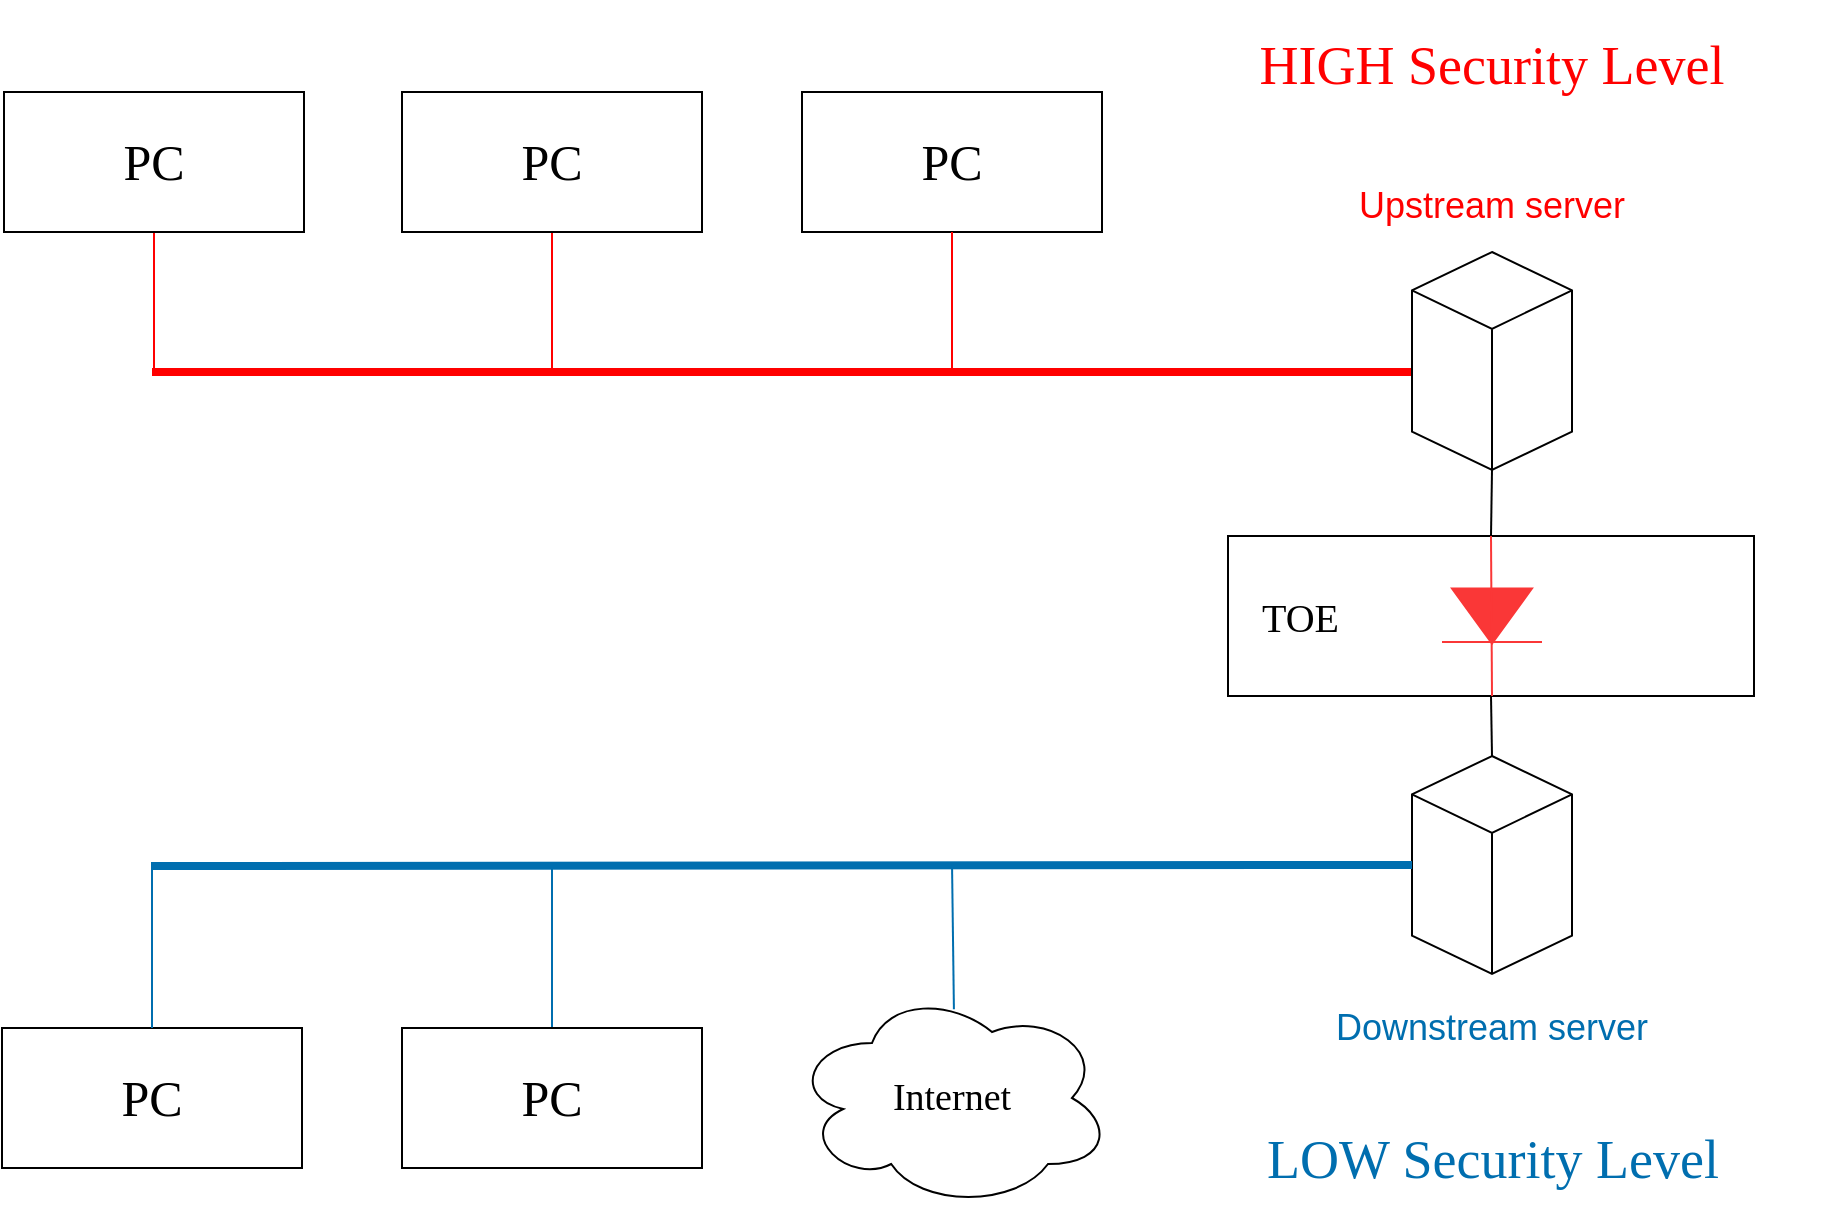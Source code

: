 <mxfile version="24.4.4" type="device">
  <diagram name="1 oldal" id="6zQTtP4uaLJA1BLp3F3S">
    <mxGraphModel dx="1500" dy="809" grid="1" gridSize="10" guides="1" tooltips="1" connect="1" arrows="1" fold="1" page="1" pageScale="1" pageWidth="1169" pageHeight="827" background="none" math="0" shadow="0">
      <root>
        <mxCell id="0" />
        <mxCell id="1" parent="0" />
        <mxCell id="jjP7BGZga-dTE0e2yt80-4" value="" style="endArrow=none;html=1;rounded=0;entryX=0.5;entryY=1;entryDx=0;entryDy=0;fontColor=default;fillColor=#1ba1e2;strokeColor=#ff0000;" parent="1" target="jjP7BGZga-dTE0e2yt80-49" edge="1">
          <mxGeometry width="50" height="50" relative="1" as="geometry">
            <mxPoint x="241" y="288" as="sourcePoint" />
            <mxPoint x="241" y="168" as="targetPoint" />
            <Array as="points" />
          </mxGeometry>
        </mxCell>
        <mxCell id="jjP7BGZga-dTE0e2yt80-5" value="" style="endArrow=none;html=1;rounded=0;fontColor=default;fillColor=#1ba1e2;strokeColor=#ff0000;strokeWidth=4;" parent="1" edge="1">
          <mxGeometry width="50" height="50" relative="1" as="geometry">
            <mxPoint x="240" y="288" as="sourcePoint" />
            <mxPoint x="880" y="288" as="targetPoint" />
            <Array as="points" />
          </mxGeometry>
        </mxCell>
        <mxCell id="jjP7BGZga-dTE0e2yt80-6" value="" style="endArrow=none;html=1;rounded=0;entryX=0.5;entryY=1;entryDx=0;entryDy=0;fontColor=default;fillColor=#1ba1e2;strokeColor=#ff0000;" parent="1" target="jjP7BGZga-dTE0e2yt80-48" edge="1">
          <mxGeometry width="50" height="50" relative="1" as="geometry">
            <mxPoint x="440" y="288" as="sourcePoint" />
            <mxPoint x="440" y="168" as="targetPoint" />
            <Array as="points" />
          </mxGeometry>
        </mxCell>
        <mxCell id="jjP7BGZga-dTE0e2yt80-9" value="&lt;font style=&quot;font-size: 19px;&quot; face=&quot;Verdana&quot;&gt;Internet&lt;/font&gt;" style="ellipse;shape=cloud;whiteSpace=wrap;html=1;fillColor=default;fontColor=default;" parent="1" vertex="1">
          <mxGeometry x="560" y="596" width="160" height="110" as="geometry" />
        </mxCell>
        <mxCell id="jjP7BGZga-dTE0e2yt80-12" value="" style="html=1;whiteSpace=wrap;shape=isoCube2;backgroundOutline=1;isoAngle=15;fontColor=default;" parent="1" vertex="1">
          <mxGeometry x="870" y="228" width="80" height="109" as="geometry" />
        </mxCell>
        <mxCell id="jjP7BGZga-dTE0e2yt80-13" value="&lt;font color=&quot;#ff0000&quot; style=&quot;font-size: 18px;&quot;&gt;Upstream server&lt;/font&gt;" style="text;html=1;whiteSpace=wrap;overflow=hidden;rounded=0;align=center;textShadow=0;labelBorderColor=none;labelBackgroundColor=none;fontColor=default;" parent="1" vertex="1">
          <mxGeometry x="805" y="188" width="210" height="30" as="geometry" />
        </mxCell>
        <mxCell id="jjP7BGZga-dTE0e2yt80-21" value="&lt;font style=&quot;font-size: 20px;&quot;&gt;&lt;font style=&quot;font-size: 20px;&quot; face=&quot;Verdana&quot;&gt;&amp;nbsp; &amp;nbsp;&lt;/font&gt;&lt;span style=&quot;font-family: Verdana; background-color: initial;&quot;&gt;&lt;font style=&quot;font-size: 20px;&quot;&gt;TOE&lt;/font&gt;&lt;/span&gt;&lt;/font&gt;" style="rounded=0;whiteSpace=wrap;html=1;align=left;" parent="1" vertex="1">
          <mxGeometry x="778" y="370" width="263" height="80" as="geometry" />
        </mxCell>
        <mxCell id="jjP7BGZga-dTE0e2yt80-26" value="" style="endArrow=none;html=1;rounded=0;exitX=0.5;exitY=0;exitDx=0;exitDy=0;exitPerimeter=0;entryX=0.5;entryY=1;entryDx=0;entryDy=0;" parent="1" source="jjP7BGZga-dTE0e2yt80-27" target="jjP7BGZga-dTE0e2yt80-21" edge="1">
          <mxGeometry width="50" height="50" relative="1" as="geometry">
            <mxPoint x="920" y="531" as="sourcePoint" />
            <mxPoint x="915" y="461" as="targetPoint" />
          </mxGeometry>
        </mxCell>
        <mxCell id="jjP7BGZga-dTE0e2yt80-27" value="" style="html=1;whiteSpace=wrap;shape=isoCube2;backgroundOutline=1;isoAngle=15;fontColor=default;" parent="1" vertex="1">
          <mxGeometry x="870" y="480" width="80" height="109" as="geometry" />
        </mxCell>
        <mxCell id="jjP7BGZga-dTE0e2yt80-29" value="" style="endArrow=none;html=1;rounded=0;strokeColor=#006eaf;entryX=0;entryY=0.5;entryDx=0;entryDy=0;entryPerimeter=0;strokeWidth=4;" parent="1" target="jjP7BGZga-dTE0e2yt80-27" edge="1">
          <mxGeometry width="50" height="50" relative="1" as="geometry">
            <mxPoint x="240" y="535" as="sourcePoint" />
            <mxPoint x="920" y="620" as="targetPoint" />
          </mxGeometry>
        </mxCell>
        <mxCell id="jjP7BGZga-dTE0e2yt80-30" value="&lt;font color=&quot;#006eaf&quot; style=&quot;font-size: 18px;&quot;&gt;Downstream server&lt;/font&gt;" style="text;html=1;whiteSpace=wrap;overflow=hidden;rounded=0;align=center;" parent="1" vertex="1">
          <mxGeometry x="790" y="599" width="240" height="30" as="geometry" />
        </mxCell>
        <mxCell id="jjP7BGZga-dTE0e2yt80-33" value="" style="triangle;whiteSpace=wrap;html=1;rotation=90;strokeColor=#FA3737;gradientColor=none;fillColor=#FA3737;shadow=0;rounded=0;" parent="1" vertex="1">
          <mxGeometry x="896.25" y="390" width="27.5" height="40" as="geometry" />
        </mxCell>
        <mxCell id="jjP7BGZga-dTE0e2yt80-35" value="" style="endArrow=none;html=1;rounded=0;strokeColor=#FA3737;" parent="1" edge="1">
          <mxGeometry width="50" height="50" relative="1" as="geometry">
            <mxPoint x="885" y="423" as="sourcePoint" />
            <mxPoint x="935" y="423" as="targetPoint" />
          </mxGeometry>
        </mxCell>
        <mxCell id="jjP7BGZga-dTE0e2yt80-39" value="" style="endArrow=none;html=1;rounded=0;strokeColor=#006eaf;exitX=0.506;exitY=0.097;exitDx=0;exitDy=0;exitPerimeter=0;" parent="1" source="jjP7BGZga-dTE0e2yt80-9" edge="1">
          <mxGeometry width="50" height="50" relative="1" as="geometry">
            <mxPoint x="640" y="617" as="sourcePoint" />
            <mxPoint x="640" y="533" as="targetPoint" />
          </mxGeometry>
        </mxCell>
        <mxCell id="jjP7BGZga-dTE0e2yt80-42" value="" style="endArrow=none;html=1;rounded=0;exitX=0.5;exitY=0;exitDx=0;exitDy=0;strokeColor=#006eaf;" parent="1" source="jjP7BGZga-dTE0e2yt80-43" edge="1">
          <mxGeometry width="50" height="50" relative="1" as="geometry">
            <mxPoint x="440" y="673" as="sourcePoint" />
            <mxPoint x="440" y="533" as="targetPoint" />
          </mxGeometry>
        </mxCell>
        <mxCell id="jjP7BGZga-dTE0e2yt80-43" value="&lt;font face=&quot;Verdana&quot;&gt;&lt;span style=&quot;font-size: 25px;&quot;&gt;PC&lt;/span&gt;&lt;/font&gt;" style="rounded=0;whiteSpace=wrap;html=1;fontColor=default;" parent="1" vertex="1">
          <mxGeometry x="365" y="616" width="150" height="70" as="geometry" />
        </mxCell>
        <mxCell id="jjP7BGZga-dTE0e2yt80-44" value="&lt;font face=&quot;Verdana&quot;&gt;&lt;span style=&quot;font-size: 25px;&quot;&gt;PC&lt;/span&gt;&lt;/font&gt;" style="rounded=0;whiteSpace=wrap;html=1;fontColor=default;" parent="1" vertex="1">
          <mxGeometry x="165" y="616" width="150" height="70" as="geometry" />
        </mxCell>
        <mxCell id="jjP7BGZga-dTE0e2yt80-45" value="" style="endArrow=none;html=1;rounded=0;strokeColor=#006eaf;exitX=0.5;exitY=0;exitDx=0;exitDy=0;endSize=6;startSize=6;" parent="1" source="jjP7BGZga-dTE0e2yt80-44" edge="1">
          <mxGeometry width="50" height="50" relative="1" as="geometry">
            <mxPoint x="240" y="673" as="sourcePoint" />
            <mxPoint x="240" y="533" as="targetPoint" />
          </mxGeometry>
        </mxCell>
        <mxCell id="jjP7BGZga-dTE0e2yt80-46" value="&lt;font color=&quot;#ff0000&quot; style=&quot;font-size: 27px;&quot; face=&quot;Verdana&quot;&gt;&lt;span style=&quot;&quot;&gt;HIGH Security Level&lt;/span&gt;&lt;/font&gt;" style="text;html=1;align=center;verticalAlign=middle;whiteSpace=wrap;rounded=0;" parent="1" vertex="1">
          <mxGeometry x="744.5" y="102" width="330" height="65" as="geometry" />
        </mxCell>
        <mxCell id="jjP7BGZga-dTE0e2yt80-47" value="&lt;font color=&quot;#006eaf&quot; style=&quot;font-size: 27px;&quot; face=&quot;Verdana&quot;&gt;&lt;span style=&quot;&quot;&gt;LOW Security Level&lt;/span&gt;&lt;/font&gt;" style="text;html=1;align=center;verticalAlign=middle;whiteSpace=wrap;rounded=0;" parent="1" vertex="1">
          <mxGeometry x="737.5" y="649" width="345" height="65" as="geometry" />
        </mxCell>
        <mxCell id="jjP7BGZga-dTE0e2yt80-48" value="&lt;font face=&quot;Verdana&quot;&gt;&lt;span style=&quot;font-size: 25px;&quot;&gt;PC&lt;/span&gt;&lt;/font&gt;" style="rounded=0;whiteSpace=wrap;html=1;fontColor=default;" parent="1" vertex="1">
          <mxGeometry x="365" y="148" width="150" height="70" as="geometry" />
        </mxCell>
        <mxCell id="jjP7BGZga-dTE0e2yt80-49" value="&lt;font face=&quot;Verdana&quot;&gt;&lt;span style=&quot;font-size: 25px;&quot;&gt;PC&lt;/span&gt;&lt;/font&gt;" style="rounded=0;whiteSpace=wrap;html=1;fontColor=default;" parent="1" vertex="1">
          <mxGeometry x="166" y="148" width="150" height="70" as="geometry" />
        </mxCell>
        <mxCell id="jjP7BGZga-dTE0e2yt80-50" value="" style="endArrow=none;html=1;rounded=0;strokeColor=#FA3737;entryX=0.5;entryY=0;entryDx=0;entryDy=0;" parent="1" target="jjP7BGZga-dTE0e2yt80-21" edge="1">
          <mxGeometry width="50" height="50" relative="1" as="geometry">
            <mxPoint x="910" y="450" as="sourcePoint" />
            <mxPoint x="920" y="420" as="targetPoint" />
          </mxGeometry>
        </mxCell>
        <mxCell id="eo4pqo2-vpqVIrfn1Ed6-1" value="" style="endArrow=none;html=1;rounded=0;fontSize=12;startSize=8;endSize=8;curved=1;entryX=0.5;entryY=1;entryDx=0;entryDy=0;entryPerimeter=0;exitX=0.5;exitY=0;exitDx=0;exitDy=0;" parent="1" source="jjP7BGZga-dTE0e2yt80-21" target="jjP7BGZga-dTE0e2yt80-12" edge="1">
          <mxGeometry width="50" height="50" relative="1" as="geometry">
            <mxPoint x="580" y="420" as="sourcePoint" />
            <mxPoint x="630" y="370" as="targetPoint" />
          </mxGeometry>
        </mxCell>
        <mxCell id="eo4pqo2-vpqVIrfn1Ed6-4" value="&lt;font face=&quot;Verdana&quot;&gt;&lt;span style=&quot;font-size: 25px;&quot;&gt;PC&lt;/span&gt;&lt;/font&gt;" style="rounded=0;whiteSpace=wrap;html=1;fontColor=default;" parent="1" vertex="1">
          <mxGeometry x="565" y="148" width="150" height="70" as="geometry" />
        </mxCell>
        <mxCell id="eo4pqo2-vpqVIrfn1Ed6-5" value="" style="endArrow=none;html=1;rounded=0;fontSize=12;startSize=8;endSize=8;curved=1;exitX=0.5;exitY=1;exitDx=0;exitDy=0;strokeColor=#ff0000;" parent="1" source="eo4pqo2-vpqVIrfn1Ed6-4" edge="1">
          <mxGeometry width="50" height="50" relative="1" as="geometry">
            <mxPoint x="640" y="430" as="sourcePoint" />
            <mxPoint x="640" y="290" as="targetPoint" />
          </mxGeometry>
        </mxCell>
      </root>
    </mxGraphModel>
  </diagram>
</mxfile>
